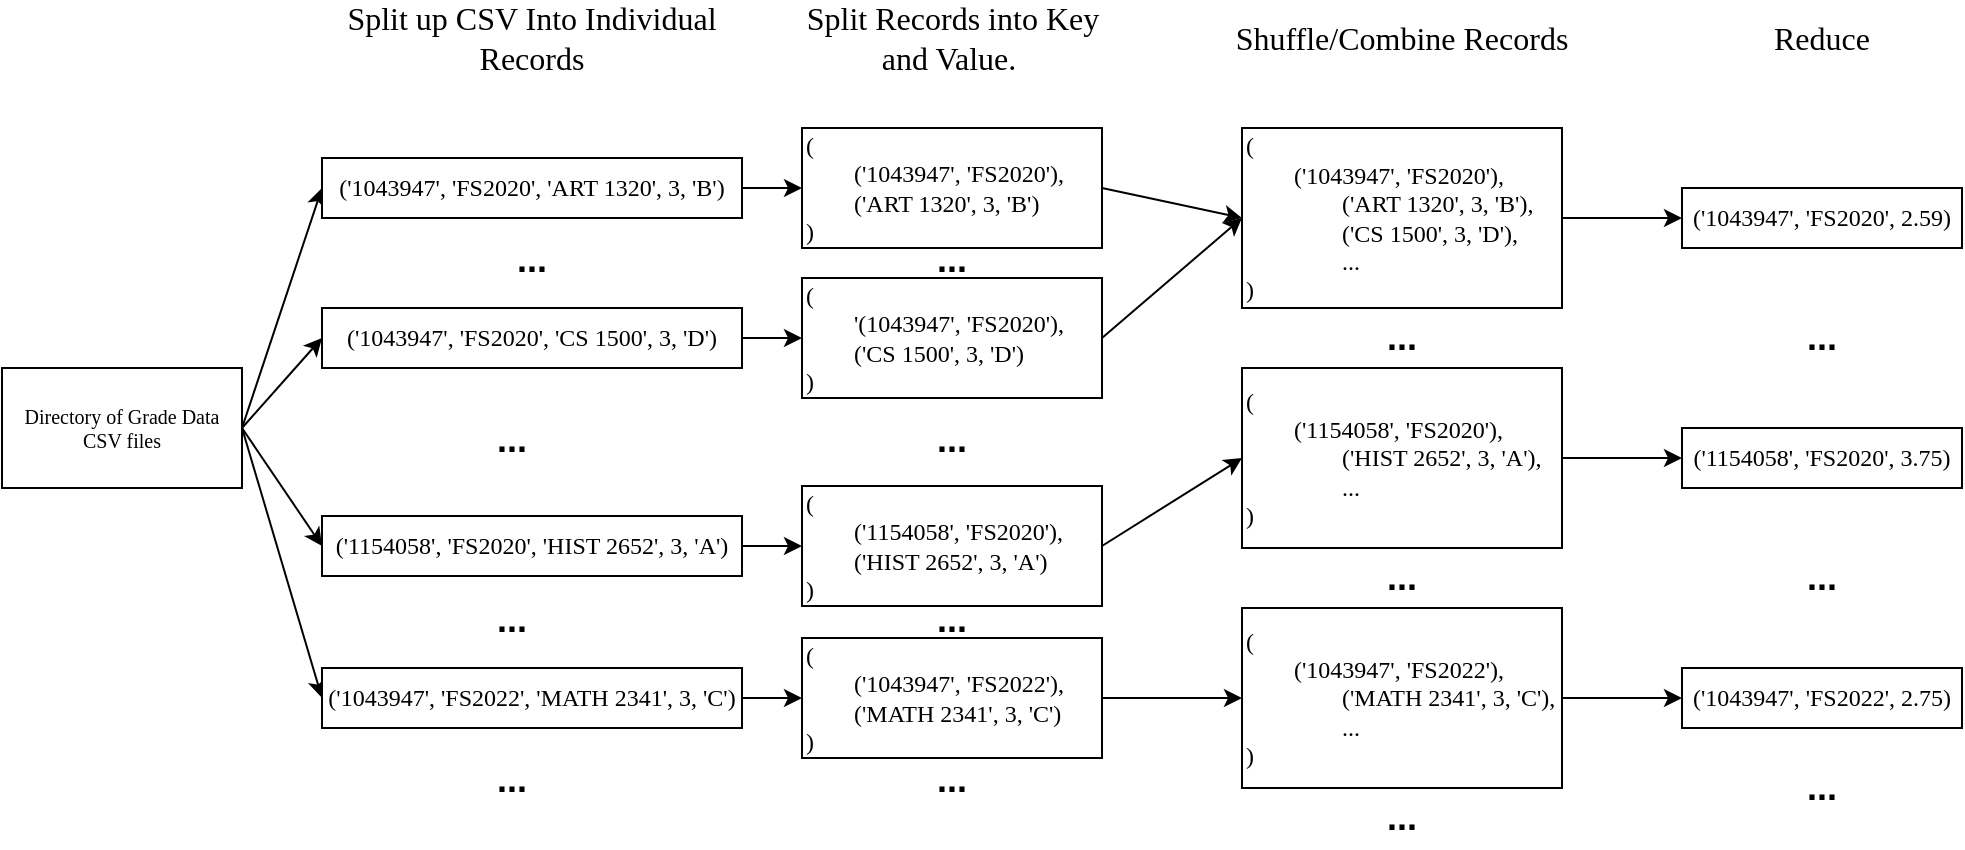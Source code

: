 <mxfile version="22.1.2" type="device">
  <diagram id="C5RBs43oDa-KdzZeNtuy" name="Page-1">
    <mxGraphModel dx="705" dy="985" grid="1" gridSize="10" guides="1" tooltips="1" connect="1" arrows="1" fold="1" page="1" pageScale="1" pageWidth="1169" pageHeight="827" math="0" shadow="0">
      <root>
        <mxCell id="WIyWlLk6GJQsqaUBKTNV-0" />
        <mxCell id="WIyWlLk6GJQsqaUBKTNV-1" parent="WIyWlLk6GJQsqaUBKTNV-0" />
        <mxCell id="8mYtnuXAr4ikaiAVrFmj-67" style="rounded=0;orthogonalLoop=1;jettySize=auto;html=1;entryX=0;entryY=0.5;entryDx=0;entryDy=0;exitX=1;exitY=0.5;exitDx=0;exitDy=0;" edge="1" parent="WIyWlLk6GJQsqaUBKTNV-1" source="8mYtnuXAr4ikaiAVrFmj-1" target="8mYtnuXAr4ikaiAVrFmj-54">
          <mxGeometry relative="1" as="geometry" />
        </mxCell>
        <mxCell id="8mYtnuXAr4ikaiAVrFmj-68" style="rounded=0;orthogonalLoop=1;jettySize=auto;html=1;entryX=0;entryY=0.5;entryDx=0;entryDy=0;exitX=1;exitY=0.5;exitDx=0;exitDy=0;" edge="1" parent="WIyWlLk6GJQsqaUBKTNV-1" source="8mYtnuXAr4ikaiAVrFmj-1" target="8mYtnuXAr4ikaiAVrFmj-57">
          <mxGeometry relative="1" as="geometry" />
        </mxCell>
        <mxCell id="8mYtnuXAr4ikaiAVrFmj-69" style="rounded=0;orthogonalLoop=1;jettySize=auto;html=1;entryX=0;entryY=0.5;entryDx=0;entryDy=0;exitX=1;exitY=0.5;exitDx=0;exitDy=0;" edge="1" parent="WIyWlLk6GJQsqaUBKTNV-1" source="8mYtnuXAr4ikaiAVrFmj-1" target="8mYtnuXAr4ikaiAVrFmj-55">
          <mxGeometry relative="1" as="geometry">
            <mxPoint x="210" y="323" as="sourcePoint" />
          </mxGeometry>
        </mxCell>
        <mxCell id="8mYtnuXAr4ikaiAVrFmj-70" style="rounded=0;orthogonalLoop=1;jettySize=auto;html=1;entryX=0;entryY=0.5;entryDx=0;entryDy=0;exitX=1;exitY=0.5;exitDx=0;exitDy=0;" edge="1" parent="WIyWlLk6GJQsqaUBKTNV-1" source="8mYtnuXAr4ikaiAVrFmj-1" target="8mYtnuXAr4ikaiAVrFmj-56">
          <mxGeometry relative="1" as="geometry" />
        </mxCell>
        <mxCell id="8mYtnuXAr4ikaiAVrFmj-1" value="Directory of Grade Data CSV files" style="rounded=0;whiteSpace=wrap;html=1;fontFamily=Times New Roman;fontSize=10;" vertex="1" parent="WIyWlLk6GJQsqaUBKTNV-1">
          <mxGeometry y="383" width="120" height="60" as="geometry" />
        </mxCell>
        <mxCell id="8mYtnuXAr4ikaiAVrFmj-53" value="Split up CSV Into Individual Records" style="text;html=1;strokeColor=none;fillColor=none;align=center;verticalAlign=middle;whiteSpace=wrap;rounded=0;fontFamily=Times New Roman;fontSize=16;" vertex="1" parent="WIyWlLk6GJQsqaUBKTNV-1">
          <mxGeometry x="160" y="203" width="210" height="30" as="geometry" />
        </mxCell>
        <mxCell id="8mYtnuXAr4ikaiAVrFmj-66" style="edgeStyle=orthogonalEdgeStyle;rounded=0;orthogonalLoop=1;jettySize=auto;html=1;entryX=0;entryY=0.5;entryDx=0;entryDy=0;" edge="1" parent="WIyWlLk6GJQsqaUBKTNV-1" source="8mYtnuXAr4ikaiAVrFmj-54" target="8mYtnuXAr4ikaiAVrFmj-59">
          <mxGeometry relative="1" as="geometry" />
        </mxCell>
        <mxCell id="8mYtnuXAr4ikaiAVrFmj-54" value="(&#39;1043947&#39;, &#39;FS2020&#39;, &#39;ART 1320&#39;, 3, &#39;B&#39;)" style="rounded=0;whiteSpace=wrap;html=1;fontFamily=Times New Roman;" vertex="1" parent="WIyWlLk6GJQsqaUBKTNV-1">
          <mxGeometry x="160" y="278" width="210" height="30" as="geometry" />
        </mxCell>
        <mxCell id="8mYtnuXAr4ikaiAVrFmj-64" style="edgeStyle=orthogonalEdgeStyle;rounded=0;orthogonalLoop=1;jettySize=auto;html=1;entryX=0;entryY=0.5;entryDx=0;entryDy=0;" edge="1" parent="WIyWlLk6GJQsqaUBKTNV-1" source="8mYtnuXAr4ikaiAVrFmj-55" target="8mYtnuXAr4ikaiAVrFmj-61">
          <mxGeometry relative="1" as="geometry" />
        </mxCell>
        <mxCell id="8mYtnuXAr4ikaiAVrFmj-55" value="(&#39;1154058&#39;, &#39;FS2020&#39;, &#39;HIST 2652&#39;, 3, &#39;A&#39;)" style="rounded=0;whiteSpace=wrap;html=1;fontFamily=Times New Roman;" vertex="1" parent="WIyWlLk6GJQsqaUBKTNV-1">
          <mxGeometry x="160" y="457" width="210" height="30" as="geometry" />
        </mxCell>
        <mxCell id="8mYtnuXAr4ikaiAVrFmj-63" style="edgeStyle=orthogonalEdgeStyle;rounded=0;orthogonalLoop=1;jettySize=auto;html=1;entryX=0;entryY=0.5;entryDx=0;entryDy=0;" edge="1" parent="WIyWlLk6GJQsqaUBKTNV-1" source="8mYtnuXAr4ikaiAVrFmj-56" target="8mYtnuXAr4ikaiAVrFmj-62">
          <mxGeometry relative="1" as="geometry" />
        </mxCell>
        <mxCell id="8mYtnuXAr4ikaiAVrFmj-56" value="(&#39;1043947&#39;, &#39;FS2022&#39;, &#39;MATH 2341&#39;, 3, &#39;C&#39;)" style="rounded=0;whiteSpace=wrap;html=1;fontFamily=Times New Roman;" vertex="1" parent="WIyWlLk6GJQsqaUBKTNV-1">
          <mxGeometry x="160" y="533" width="210" height="30" as="geometry" />
        </mxCell>
        <mxCell id="8mYtnuXAr4ikaiAVrFmj-65" style="edgeStyle=orthogonalEdgeStyle;rounded=0;orthogonalLoop=1;jettySize=auto;html=1;entryX=0;entryY=0.5;entryDx=0;entryDy=0;" edge="1" parent="WIyWlLk6GJQsqaUBKTNV-1" source="8mYtnuXAr4ikaiAVrFmj-57" target="8mYtnuXAr4ikaiAVrFmj-60">
          <mxGeometry relative="1" as="geometry" />
        </mxCell>
        <mxCell id="8mYtnuXAr4ikaiAVrFmj-57" value="(&#39;1043947&#39;, &#39;FS2020&#39;, &#39;CS 1500&#39;, 3, &#39;D&#39;)" style="rounded=0;whiteSpace=wrap;html=1;fontFamily=Times New Roman;" vertex="1" parent="WIyWlLk6GJQsqaUBKTNV-1">
          <mxGeometry x="160" y="353" width="210" height="30" as="geometry" />
        </mxCell>
        <mxCell id="8mYtnuXAr4ikaiAVrFmj-83" style="edgeStyle=orthogonalEdgeStyle;rounded=0;orthogonalLoop=1;jettySize=auto;html=1;entryX=0;entryY=0.5;entryDx=0;entryDy=0;" edge="1" parent="WIyWlLk6GJQsqaUBKTNV-1" source="8mYtnuXAr4ikaiAVrFmj-58" target="8mYtnuXAr4ikaiAVrFmj-79">
          <mxGeometry relative="1" as="geometry" />
        </mxCell>
        <mxCell id="8mYtnuXAr4ikaiAVrFmj-58" value="(&lt;br&gt;&lt;span style=&quot;white-space: pre;&quot;&gt;&#x9;&lt;/span&gt;(&#39;1043947&#39;, &#39;FS2020&#39;),&lt;br&gt;&lt;span style=&quot;white-space: pre;&quot;&gt;&#x9;&lt;span style=&quot;white-space: pre;&quot;&gt;&#x9;&lt;/span&gt;&lt;/span&gt;(&#39;ART 1320&#39;, 3, &#39;B&#39;), &lt;br&gt;&lt;span style=&quot;white-space: pre;&quot;&gt;&#x9;&lt;span style=&quot;white-space: pre;&quot;&gt;&#x9;&lt;/span&gt;&lt;/span&gt;(&#39;CS 1500&#39;, 3, &#39;D&#39;),&lt;br&gt;&lt;span style=&quot;white-space: pre;&quot;&gt;&#x9;&lt;/span&gt;&lt;span style=&quot;white-space: pre;&quot;&gt;&#x9;&lt;/span&gt;...&lt;br&gt;)" style="rounded=0;whiteSpace=wrap;html=1;fontFamily=Times New Roman;align=left;" vertex="1" parent="WIyWlLk6GJQsqaUBKTNV-1">
          <mxGeometry x="620" y="263" width="160" height="90" as="geometry" />
        </mxCell>
        <mxCell id="8mYtnuXAr4ikaiAVrFmj-72" style="rounded=0;orthogonalLoop=1;jettySize=auto;html=1;entryX=0;entryY=0.5;entryDx=0;entryDy=0;exitX=1;exitY=0.5;exitDx=0;exitDy=0;" edge="1" parent="WIyWlLk6GJQsqaUBKTNV-1" source="8mYtnuXAr4ikaiAVrFmj-59" target="8mYtnuXAr4ikaiAVrFmj-58">
          <mxGeometry relative="1" as="geometry" />
        </mxCell>
        <mxCell id="8mYtnuXAr4ikaiAVrFmj-59" value="(&lt;br&gt;&lt;span style=&quot;white-space: pre;&quot;&gt;&#x9;&lt;/span&gt;(&#39;1043947&#39;, &#39;FS2020&#39;), &lt;br&gt;&lt;span style=&quot;white-space: pre;&quot;&gt;&#x9;&lt;/span&gt;(&#39;ART 1320&#39;, 3, &#39;B&#39;)&lt;br&gt;)" style="rounded=0;whiteSpace=wrap;html=1;fontFamily=Times New Roman;align=left;" vertex="1" parent="WIyWlLk6GJQsqaUBKTNV-1">
          <mxGeometry x="400" y="263" width="150" height="60" as="geometry" />
        </mxCell>
        <mxCell id="8mYtnuXAr4ikaiAVrFmj-73" style="rounded=0;orthogonalLoop=1;jettySize=auto;html=1;entryX=0;entryY=0.5;entryDx=0;entryDy=0;exitX=1;exitY=0.5;exitDx=0;exitDy=0;" edge="1" parent="WIyWlLk6GJQsqaUBKTNV-1" source="8mYtnuXAr4ikaiAVrFmj-60" target="8mYtnuXAr4ikaiAVrFmj-58">
          <mxGeometry relative="1" as="geometry" />
        </mxCell>
        <mxCell id="8mYtnuXAr4ikaiAVrFmj-60" value="(&lt;br&gt;&lt;span style=&quot;white-space: pre;&quot;&gt;&#x9;&lt;/span&gt;&#39;(1043947&#39;, &#39;FS2020&#39;),&lt;br&gt;&lt;span style=&quot;white-space: pre;&quot;&gt;&#x9;&lt;/span&gt;(&#39;CS 1500&#39;, 3, &#39;D&#39;)&lt;br&gt;)" style="rounded=0;whiteSpace=wrap;html=1;fontFamily=Times New Roman;align=left;" vertex="1" parent="WIyWlLk6GJQsqaUBKTNV-1">
          <mxGeometry x="400" y="338" width="150" height="60" as="geometry" />
        </mxCell>
        <mxCell id="8mYtnuXAr4ikaiAVrFmj-74" style="rounded=0;orthogonalLoop=1;jettySize=auto;html=1;entryX=0;entryY=0.5;entryDx=0;entryDy=0;exitX=1;exitY=0.5;exitDx=0;exitDy=0;" edge="1" parent="WIyWlLk6GJQsqaUBKTNV-1" source="8mYtnuXAr4ikaiAVrFmj-61" target="8mYtnuXAr4ikaiAVrFmj-77">
          <mxGeometry relative="1" as="geometry">
            <mxPoint x="620.0" y="413" as="targetPoint" />
          </mxGeometry>
        </mxCell>
        <mxCell id="8mYtnuXAr4ikaiAVrFmj-61" value="(&lt;br&gt;&lt;span style=&quot;white-space: pre;&quot;&gt;&#x9;&lt;/span&gt;(&#39;1154058&#39;, &#39;FS2020&#39;),&lt;br&gt;&lt;span style=&quot;white-space: pre;&quot;&gt;&#x9;&lt;/span&gt;(&#39;HIST 2652&#39;, 3, &#39;A&#39;)&lt;br&gt;)" style="rounded=0;whiteSpace=wrap;html=1;fontFamily=Times New Roman;align=left;" vertex="1" parent="WIyWlLk6GJQsqaUBKTNV-1">
          <mxGeometry x="400" y="442" width="150" height="60" as="geometry" />
        </mxCell>
        <mxCell id="8mYtnuXAr4ikaiAVrFmj-75" style="rounded=0;orthogonalLoop=1;jettySize=auto;html=1;entryX=0;entryY=0.5;entryDx=0;entryDy=0;" edge="1" parent="WIyWlLk6GJQsqaUBKTNV-1" source="8mYtnuXAr4ikaiAVrFmj-62" target="8mYtnuXAr4ikaiAVrFmj-78">
          <mxGeometry relative="1" as="geometry">
            <mxPoint x="620.0" y="478" as="targetPoint" />
          </mxGeometry>
        </mxCell>
        <mxCell id="8mYtnuXAr4ikaiAVrFmj-62" value="(&lt;br&gt;&lt;span style=&quot;white-space: pre;&quot;&gt;&#x9;&lt;/span&gt;(&#39;1043947&#39;, &#39;FS2022&#39;),&lt;br&gt;&lt;span style=&quot;white-space: pre;&quot;&gt;&#x9;&lt;/span&gt;(&#39;MATH 2341&#39;, 3, &#39;C&#39;)&lt;br&gt;)" style="rounded=0;whiteSpace=wrap;html=1;fontFamily=Times New Roman;align=left;" vertex="1" parent="WIyWlLk6GJQsqaUBKTNV-1">
          <mxGeometry x="400" y="518" width="150" height="60" as="geometry" />
        </mxCell>
        <mxCell id="8mYtnuXAr4ikaiAVrFmj-71" value="Split Records into Key and Value.&amp;nbsp;" style="text;html=1;strokeColor=none;fillColor=none;align=center;verticalAlign=middle;whiteSpace=wrap;rounded=0;fontFamily=Times New Roman;fontSize=16;" vertex="1" parent="WIyWlLk6GJQsqaUBKTNV-1">
          <mxGeometry x="387.5" y="203" width="175" height="30" as="geometry" />
        </mxCell>
        <mxCell id="8mYtnuXAr4ikaiAVrFmj-76" value="Shuffle/Combine Records" style="text;html=1;strokeColor=none;fillColor=none;align=center;verticalAlign=middle;whiteSpace=wrap;rounded=0;fontFamily=Times New Roman;fontSize=16;" vertex="1" parent="WIyWlLk6GJQsqaUBKTNV-1">
          <mxGeometry x="605" y="203" width="190" height="30" as="geometry" />
        </mxCell>
        <mxCell id="8mYtnuXAr4ikaiAVrFmj-82" style="edgeStyle=orthogonalEdgeStyle;rounded=0;orthogonalLoop=1;jettySize=auto;html=1;entryX=0;entryY=0.5;entryDx=0;entryDy=0;" edge="1" parent="WIyWlLk6GJQsqaUBKTNV-1" source="8mYtnuXAr4ikaiAVrFmj-77" target="8mYtnuXAr4ikaiAVrFmj-80">
          <mxGeometry relative="1" as="geometry" />
        </mxCell>
        <mxCell id="8mYtnuXAr4ikaiAVrFmj-77" value="(&lt;br&gt;&lt;span style=&quot;&quot;&gt;&lt;span style=&quot;&quot;&gt;&amp;nbsp;&amp;nbsp;&amp;nbsp;&lt;span style=&quot;white-space: pre;&quot;&gt;&#x9;&lt;/span&gt;&lt;/span&gt;&lt;/span&gt;(&#39;1154058&#39;, &#39;FS2020&#39;),&lt;br&gt;&lt;span style=&quot;&quot;&gt;&lt;span style=&quot;&quot;&gt;&amp;nbsp;&amp;nbsp;&amp;nbsp;&amp;nbsp;&lt;/span&gt;&lt;span style=&quot;&quot;&gt;&lt;span style=&quot;&quot;&gt;&amp;nbsp;&amp;nbsp;&amp;nbsp;&amp;nbsp;&lt;span style=&quot;white-space: pre;&quot;&gt;&#x9;&lt;/span&gt;&lt;/span&gt;&lt;/span&gt;&lt;/span&gt;(&#39;HIST 2652&#39;, 3, &#39;A&#39;), &lt;br&gt;&lt;span style=&quot;&quot;&gt;&lt;span style=&quot;&quot;&gt;&amp;nbsp;&amp;nbsp;&amp;nbsp;&amp;nbsp;&lt;/span&gt;&lt;/span&gt;&lt;span style=&quot;&quot;&gt;&lt;span style=&quot;&quot;&gt;&amp;nbsp;&amp;nbsp;&amp;nbsp;&amp;nbsp;&lt;span style=&quot;white-space: pre;&quot;&gt;&#x9;&lt;/span&gt;&lt;/span&gt;&lt;/span&gt;...&lt;br&gt;)" style="rounded=0;whiteSpace=wrap;html=1;fontFamily=Times New Roman;align=left;" vertex="1" parent="WIyWlLk6GJQsqaUBKTNV-1">
          <mxGeometry x="620" y="383" width="160" height="90" as="geometry" />
        </mxCell>
        <mxCell id="8mYtnuXAr4ikaiAVrFmj-84" style="edgeStyle=orthogonalEdgeStyle;rounded=0;orthogonalLoop=1;jettySize=auto;html=1;entryX=0;entryY=0.5;entryDx=0;entryDy=0;" edge="1" parent="WIyWlLk6GJQsqaUBKTNV-1" source="8mYtnuXAr4ikaiAVrFmj-78" target="8mYtnuXAr4ikaiAVrFmj-81">
          <mxGeometry relative="1" as="geometry" />
        </mxCell>
        <mxCell id="8mYtnuXAr4ikaiAVrFmj-78" value="(&lt;br&gt;&lt;span style=&quot;white-space: pre;&quot;&gt;&#x9;&lt;/span&gt;(&#39;1043947&#39;, &#39;FS2022&#39;),&lt;br&gt;&lt;span style=&quot;&quot;&gt;&lt;span style=&quot;&quot;&gt;&amp;nbsp;&amp;nbsp;&amp;nbsp;&amp;nbsp;&lt;/span&gt;&lt;span style=&quot;&quot;&gt;&lt;span style=&quot;&quot;&gt;&amp;nbsp;&amp;nbsp;&amp;nbsp;&amp;nbsp;&lt;span style=&quot;white-space: pre;&quot;&gt;&#x9;&lt;/span&gt;&lt;/span&gt;&lt;/span&gt;&lt;/span&gt;(&#39;MATH 2341&#39;, 3, &#39;C&#39;), &lt;br&gt;&lt;span style=&quot;&quot;&gt;&lt;span style=&quot;&quot;&gt;&amp;nbsp;&amp;nbsp;&amp;nbsp;&amp;nbsp;&lt;/span&gt;&lt;/span&gt;&lt;span style=&quot;&quot;&gt;&lt;span style=&quot;&quot;&gt;&amp;nbsp;&amp;nbsp;&amp;nbsp;&amp;nbsp;&lt;span style=&quot;white-space: pre;&quot;&gt;&#x9;&lt;/span&gt;&lt;/span&gt;&lt;/span&gt;...&lt;br&gt;)" style="rounded=0;whiteSpace=wrap;html=1;fontFamily=Times New Roman;align=left;" vertex="1" parent="WIyWlLk6GJQsqaUBKTNV-1">
          <mxGeometry x="620" y="503" width="160" height="90" as="geometry" />
        </mxCell>
        <mxCell id="8mYtnuXAr4ikaiAVrFmj-79" value="(&#39;1043947&#39;, &#39;FS2020&#39;, 2.59)" style="rounded=0;whiteSpace=wrap;html=1;fontFamily=Times New Roman;" vertex="1" parent="WIyWlLk6GJQsqaUBKTNV-1">
          <mxGeometry x="840" y="293" width="140" height="30" as="geometry" />
        </mxCell>
        <mxCell id="8mYtnuXAr4ikaiAVrFmj-80" value="(&#39;1154058&#39;, &#39;FS2020&#39;, 3.75)" style="rounded=0;whiteSpace=wrap;html=1;fontFamily=Times New Roman;" vertex="1" parent="WIyWlLk6GJQsqaUBKTNV-1">
          <mxGeometry x="840" y="413" width="140" height="30" as="geometry" />
        </mxCell>
        <mxCell id="8mYtnuXAr4ikaiAVrFmj-81" value="(&#39;1043947&#39;, &#39;FS2022&#39;, 2.75)" style="rounded=0;whiteSpace=wrap;html=1;fontFamily=Times New Roman;" vertex="1" parent="WIyWlLk6GJQsqaUBKTNV-1">
          <mxGeometry x="840" y="533" width="140" height="30" as="geometry" />
        </mxCell>
        <mxCell id="8mYtnuXAr4ikaiAVrFmj-85" value="Reduce" style="text;html=1;strokeColor=none;fillColor=none;align=center;verticalAlign=middle;whiteSpace=wrap;rounded=0;fontFamily=Times New Roman;fontSize=16;" vertex="1" parent="WIyWlLk6GJQsqaUBKTNV-1">
          <mxGeometry x="840" y="203" width="140" height="30" as="geometry" />
        </mxCell>
        <mxCell id="8mYtnuXAr4ikaiAVrFmj-86" value="&lt;font style=&quot;font-size: 18px;&quot;&gt;&lt;b&gt;...&lt;/b&gt;&lt;/font&gt;" style="text;html=1;strokeColor=none;fillColor=none;align=center;verticalAlign=middle;whiteSpace=wrap;rounded=0;" vertex="1" parent="WIyWlLk6GJQsqaUBKTNV-1">
          <mxGeometry x="235" y="314" width="60" height="30" as="geometry" />
        </mxCell>
        <mxCell id="8mYtnuXAr4ikaiAVrFmj-87" value="&lt;font style=&quot;font-size: 18px;&quot;&gt;&lt;b&gt;...&lt;/b&gt;&lt;/font&gt;" style="text;html=1;strokeColor=none;fillColor=none;align=center;verticalAlign=middle;whiteSpace=wrap;rounded=0;" vertex="1" parent="WIyWlLk6GJQsqaUBKTNV-1">
          <mxGeometry x="225" y="404" width="60" height="30" as="geometry" />
        </mxCell>
        <mxCell id="8mYtnuXAr4ikaiAVrFmj-88" value="&lt;font style=&quot;font-size: 18px;&quot;&gt;&lt;b&gt;...&lt;/b&gt;&lt;/font&gt;" style="text;html=1;strokeColor=none;fillColor=none;align=center;verticalAlign=middle;whiteSpace=wrap;rounded=0;" vertex="1" parent="WIyWlLk6GJQsqaUBKTNV-1">
          <mxGeometry x="225" y="494" width="60" height="30" as="geometry" />
        </mxCell>
        <mxCell id="8mYtnuXAr4ikaiAVrFmj-89" value="&lt;font style=&quot;font-size: 18px;&quot;&gt;&lt;b&gt;...&lt;/b&gt;&lt;/font&gt;" style="text;html=1;strokeColor=none;fillColor=none;align=center;verticalAlign=middle;whiteSpace=wrap;rounded=0;" vertex="1" parent="WIyWlLk6GJQsqaUBKTNV-1">
          <mxGeometry x="225" y="574" width="60" height="30" as="geometry" />
        </mxCell>
        <mxCell id="8mYtnuXAr4ikaiAVrFmj-90" value="&lt;font style=&quot;font-size: 18px;&quot;&gt;&lt;b&gt;...&lt;/b&gt;&lt;/font&gt;" style="text;html=1;strokeColor=none;fillColor=none;align=center;verticalAlign=middle;whiteSpace=wrap;rounded=0;" vertex="1" parent="WIyWlLk6GJQsqaUBKTNV-1">
          <mxGeometry x="445" y="314" width="60" height="30" as="geometry" />
        </mxCell>
        <mxCell id="8mYtnuXAr4ikaiAVrFmj-91" value="&lt;font style=&quot;font-size: 18px;&quot;&gt;&lt;b&gt;...&lt;/b&gt;&lt;/font&gt;" style="text;html=1;strokeColor=none;fillColor=none;align=center;verticalAlign=middle;whiteSpace=wrap;rounded=0;" vertex="1" parent="WIyWlLk6GJQsqaUBKTNV-1">
          <mxGeometry x="445" y="404" width="60" height="30" as="geometry" />
        </mxCell>
        <mxCell id="8mYtnuXAr4ikaiAVrFmj-92" value="&lt;font style=&quot;font-size: 18px;&quot;&gt;&lt;b&gt;...&lt;/b&gt;&lt;/font&gt;" style="text;html=1;strokeColor=none;fillColor=none;align=center;verticalAlign=middle;whiteSpace=wrap;rounded=0;" vertex="1" parent="WIyWlLk6GJQsqaUBKTNV-1">
          <mxGeometry x="445" y="494" width="60" height="30" as="geometry" />
        </mxCell>
        <mxCell id="8mYtnuXAr4ikaiAVrFmj-93" value="&lt;font style=&quot;font-size: 18px;&quot;&gt;&lt;b&gt;...&lt;/b&gt;&lt;/font&gt;" style="text;html=1;strokeColor=none;fillColor=none;align=center;verticalAlign=middle;whiteSpace=wrap;rounded=0;" vertex="1" parent="WIyWlLk6GJQsqaUBKTNV-1">
          <mxGeometry x="445" y="574" width="60" height="30" as="geometry" />
        </mxCell>
        <mxCell id="8mYtnuXAr4ikaiAVrFmj-94" value="&lt;font style=&quot;font-size: 18px;&quot;&gt;&lt;b&gt;...&lt;/b&gt;&lt;/font&gt;" style="text;html=1;strokeColor=none;fillColor=none;align=center;verticalAlign=middle;whiteSpace=wrap;rounded=0;" vertex="1" parent="WIyWlLk6GJQsqaUBKTNV-1">
          <mxGeometry x="670" y="353" width="60" height="30" as="geometry" />
        </mxCell>
        <mxCell id="8mYtnuXAr4ikaiAVrFmj-95" value="&lt;font style=&quot;font-size: 18px;&quot;&gt;&lt;b&gt;...&lt;/b&gt;&lt;/font&gt;" style="text;html=1;strokeColor=none;fillColor=none;align=center;verticalAlign=middle;whiteSpace=wrap;rounded=0;" vertex="1" parent="WIyWlLk6GJQsqaUBKTNV-1">
          <mxGeometry x="670" y="473" width="60" height="30" as="geometry" />
        </mxCell>
        <mxCell id="8mYtnuXAr4ikaiAVrFmj-96" value="&lt;font style=&quot;font-size: 18px;&quot;&gt;&lt;b&gt;...&lt;/b&gt;&lt;/font&gt;" style="text;html=1;strokeColor=none;fillColor=none;align=center;verticalAlign=middle;whiteSpace=wrap;rounded=0;" vertex="1" parent="WIyWlLk6GJQsqaUBKTNV-1">
          <mxGeometry x="670" y="593" width="60" height="30" as="geometry" />
        </mxCell>
        <mxCell id="8mYtnuXAr4ikaiAVrFmj-97" value="&lt;font style=&quot;font-size: 18px;&quot;&gt;&lt;b&gt;...&lt;/b&gt;&lt;/font&gt;" style="text;html=1;strokeColor=none;fillColor=none;align=center;verticalAlign=middle;whiteSpace=wrap;rounded=0;" vertex="1" parent="WIyWlLk6GJQsqaUBKTNV-1">
          <mxGeometry x="880" y="353" width="60" height="30" as="geometry" />
        </mxCell>
        <mxCell id="8mYtnuXAr4ikaiAVrFmj-98" value="&lt;font style=&quot;font-size: 18px;&quot;&gt;&lt;b&gt;...&lt;/b&gt;&lt;/font&gt;" style="text;html=1;strokeColor=none;fillColor=none;align=center;verticalAlign=middle;whiteSpace=wrap;rounded=0;" vertex="1" parent="WIyWlLk6GJQsqaUBKTNV-1">
          <mxGeometry x="880" y="473" width="60" height="30" as="geometry" />
        </mxCell>
        <mxCell id="8mYtnuXAr4ikaiAVrFmj-99" value="&lt;font style=&quot;font-size: 18px;&quot;&gt;&lt;b&gt;...&lt;/b&gt;&lt;/font&gt;" style="text;html=1;strokeColor=none;fillColor=none;align=center;verticalAlign=middle;whiteSpace=wrap;rounded=0;" vertex="1" parent="WIyWlLk6GJQsqaUBKTNV-1">
          <mxGeometry x="880" y="578" width="60" height="30" as="geometry" />
        </mxCell>
      </root>
    </mxGraphModel>
  </diagram>
</mxfile>
